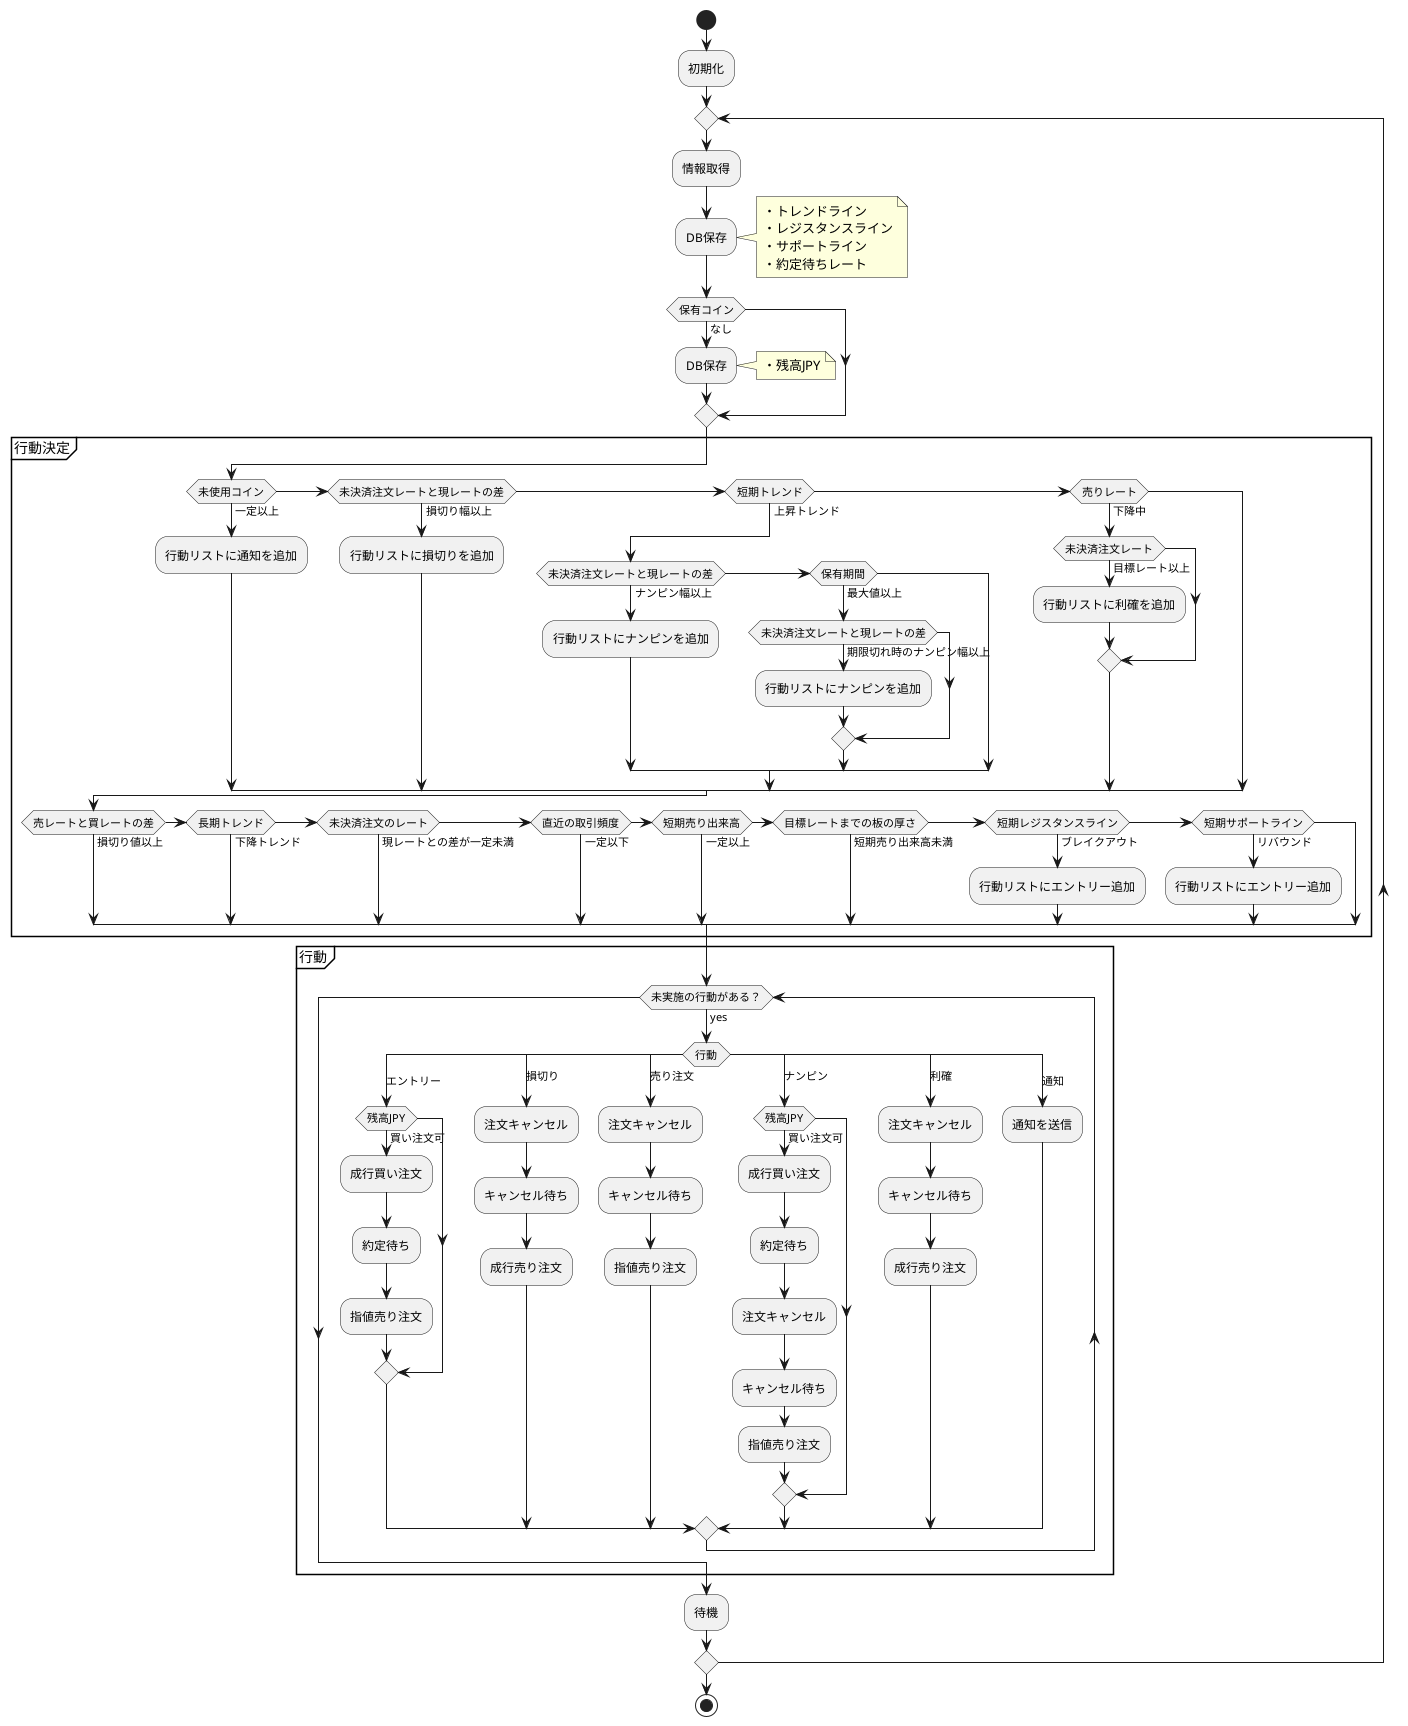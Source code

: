 @startuml trading-bot-rust
start

:初期化;

repeat
    :情報取得;

    :DB保存;
    note right
        ・トレンドライン
        ・レジスタンスライン
        ・サポートライン
        ・約定待ちレート
    end note

    if (保有コイン) then (なし)
        :DB保存;
        note right
            ・残高JPY
        end note
    endif

    partition 行動決定 {
        if (未使用コイン) then (一定以上)
            :行動リストに通知を追加;
        elseif (未決済注文レートと現レートの差) then (損切り幅以上)
            :行動リストに損切りを追加;
        elseif (短期トレンド) then (上昇トレンド)
            if (未決済注文レートと現レートの差) then (ナンピン幅以上)
                :行動リストにナンピンを追加;
            elseif (保有期間) then (最大値以上)
                if (未決済注文レートと現レートの差) then (期限切れ時のナンピン幅以上)
                    :行動リストにナンピンを追加;
                endif
            endif
        elseif (売りレート) then (下降中)
            if (未決済注文レート) then (目標レート以上)
                :行動リストに利確を追加;
            endif
        endif

        if (売レートと買レートの差) then (損切り値以上)
        elseif (長期トレンド) then (下降トレンド)
        elseif (未決済注文のレート) then (現レートとの差が一定未満)
        elseif (直近の取引頻度) then (一定以下)
        elseif (短期売り出来高) then (一定以上)
        elseif (目標レートまでの板の厚さ) then (短期売り出来高未満)
        elseif (短期レジスタンスライン) then (ブレイクアウト)
            :行動リストにエントリー追加;
        elseif (短期サポートライン) then (リバウンド)
            :行動リストにエントリー追加;
        endif
    }

    partition 行動 {
        while (未実施の行動がある？) is (yes)
            switch (行動)
            case (エントリー)
                if (残高JPY) then (買い注文可)
                    :成行買い注文;
                    :約定待ち;
                    :指値売り注文;
                endif
            case (損切り)
                :注文キャンセル;
                :キャンセル待ち;
                :成行売り注文;
            case (売り注文)
                :注文キャンセル;
                :キャンセル待ち;
                :指値売り注文;
            case (ナンピン)
                if (残高JPY) then (買い注文可)
                    :成行買い注文;
                    :約定待ち;
                    :注文キャンセル;
                    :キャンセル待ち;
                    :指値売り注文;
                endif
            case (利確)
                :注文キャンセル;
                :キャンセル待ち;
                :成行売り注文;
            case (通知)
                :通知を送信;
            endswitch
        endwhile
    }

    :待機;
repeat while

stop
@enduml